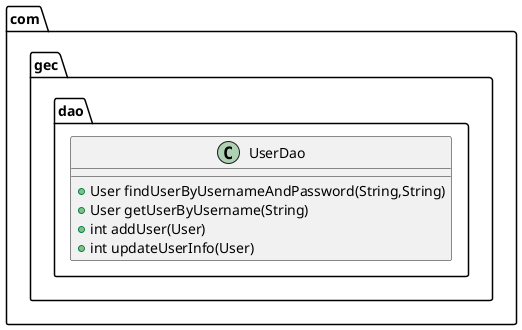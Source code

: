 @startuml
class com.gec.dao.UserDao {
+ User findUserByUsernameAndPassword(String,String)
+ User getUserByUsername(String)
+ int addUser(User)
+ int updateUserInfo(User)
}
@enduml